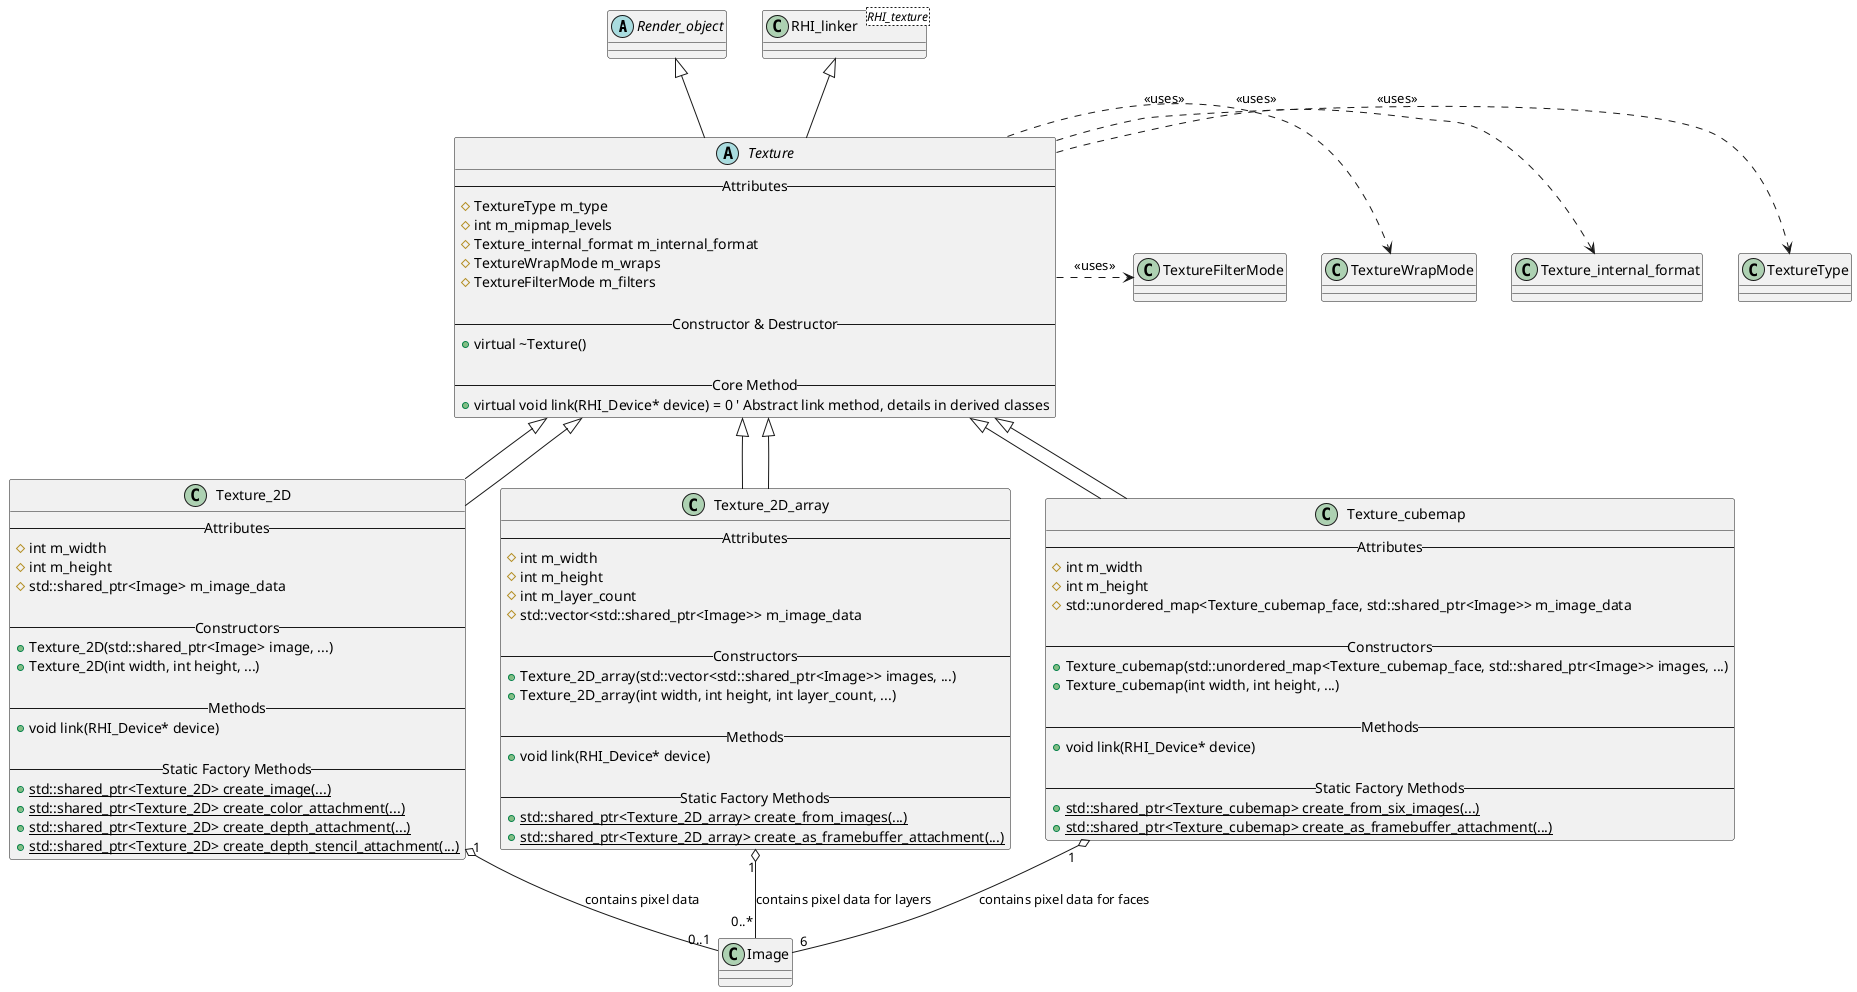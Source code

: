 @startuml
skinparam classAttributeIconVisible false

' Base Interfaces/Classes for Texture

abstract class Render_object

class "RHI_linker<RHI_texture>" as RHI_Linker_RHI_Texture {
    ' Specialization of RHI_linker template for RHI_texture.
    ' Likely contains a pointer/reference to the RHI_texture object.
}


' Abstract Base Class Texture
abstract class Texture {
    -- Attributes --
    # TextureType m_type
    # int m_mipmap_levels
    # Texture_internal_format m_internal_format
    # TextureWrapMode m_wraps
    # TextureFilterMode m_filters

    -- Constructor & Destructor --
    + virtual ~Texture()

    -- Core Method --
    + virtual void link(RHI_Device* device) = 0 ' Abstract link method, details in derived classes
    ' General property access interfaces (getters for attributes are implied)
}

' Derived Classes from Texture

class Texture_2D extends Texture {
    -- Attributes --
    # int m_width
    # int m_height
    # std::shared_ptr<Image> m_image_data

    -- Constructors --
    + Texture_2D(std::shared_ptr<Image> image, ...)
    + Texture_2D(int width, int height, ...)

    -- Methods --
    + void link(RHI_Device* device)

    -- Static Factory Methods --
    + {static} std::shared_ptr<Texture_2D> create_image(...)
    + {static} std::shared_ptr<Texture_2D> create_color_attachment(...)
    + {static} std::shared_ptr<Texture_2D> create_depth_attachment(...)
    + {static} std::shared_ptr<Texture_2D> create_depth_stencil_attachment(...)
}

class Texture_2D_array extends Texture {
    -- Attributes --
    # int m_width
    # int m_height
    # int m_layer_count
    # std::vector<std::shared_ptr<Image>> m_image_data

    -- Constructors --
    + Texture_2D_array(std::vector<std::shared_ptr<Image>> images, ...)
    + Texture_2D_array(int width, int height, int layer_count, ...)

    -- Methods --
    + void link(RHI_Device* device)

    -- Static Factory Methods --
    + {static} std::shared_ptr<Texture_2D_array> create_from_images(...)
    + {static} std::shared_ptr<Texture_2D_array> create_as_framebuffer_attachment(...)
}

class Texture_cubemap extends Texture {
    -- Attributes --
    # int m_width
    # int m_height
    # std::unordered_map<Texture_cubemap_face, std::shared_ptr<Image>> m_image_data

    -- Constructors --
    + Texture_cubemap(std::unordered_map<Texture_cubemap_face, std::shared_ptr<Image>> images, ...)
    + Texture_cubemap(int width, int height, ...)

    -- Methods --
    + void link(RHI_Device* device)

    -- Static Factory Methods --
    + {static} std::shared_ptr<Texture_cubemap> create_from_six_images(...)
    + {static} std::shared_ptr<Texture_cubemap> create_as_framebuffer_attachment(...)
}

' Auxiliary Types/Concepts
class Image {
    ' Stores raw pixel data for textures.
}

class TextureType {
    ' Enum for texture types (e.g., 2D, 2D_array, cubemap).
}

class Texture_internal_format {
    ' Specifies internal format of the texture (e.g., RGBA8, D32_FLOAT).
}

class TextureWrapMode {
    ' Specifies texture wrapping modes (e.g., Repeat, ClampToEdge).
}

class TextureFilterMode {
    ' Specifies texture filtering modes (e.g., Nearest, Linear).
}


' Relationships

RHI_Linker_RHI_Texture <|-- Texture
Render_object <|-- Texture

Texture <|-- Texture_2D
Texture <|-- Texture_2D_array
Texture <|-- Texture_cubemap

' Associations / Aggregations (shared ownership)
Texture_2D "1" o-- "0..1" Image : contains pixel data
Texture_2D_array "1" o-- "0..*" Image : contains pixel data for layers
Texture_cubemap "1" o-- "6" Image : contains pixel data for faces


Texture .right.> TextureType : <<uses>>
Texture .right.> Texture_internal_format : <<uses>>
Texture .right.> TextureWrapMode : <<uses>>
Texture .right.> TextureFilterMode : <<uses>>


@enduml